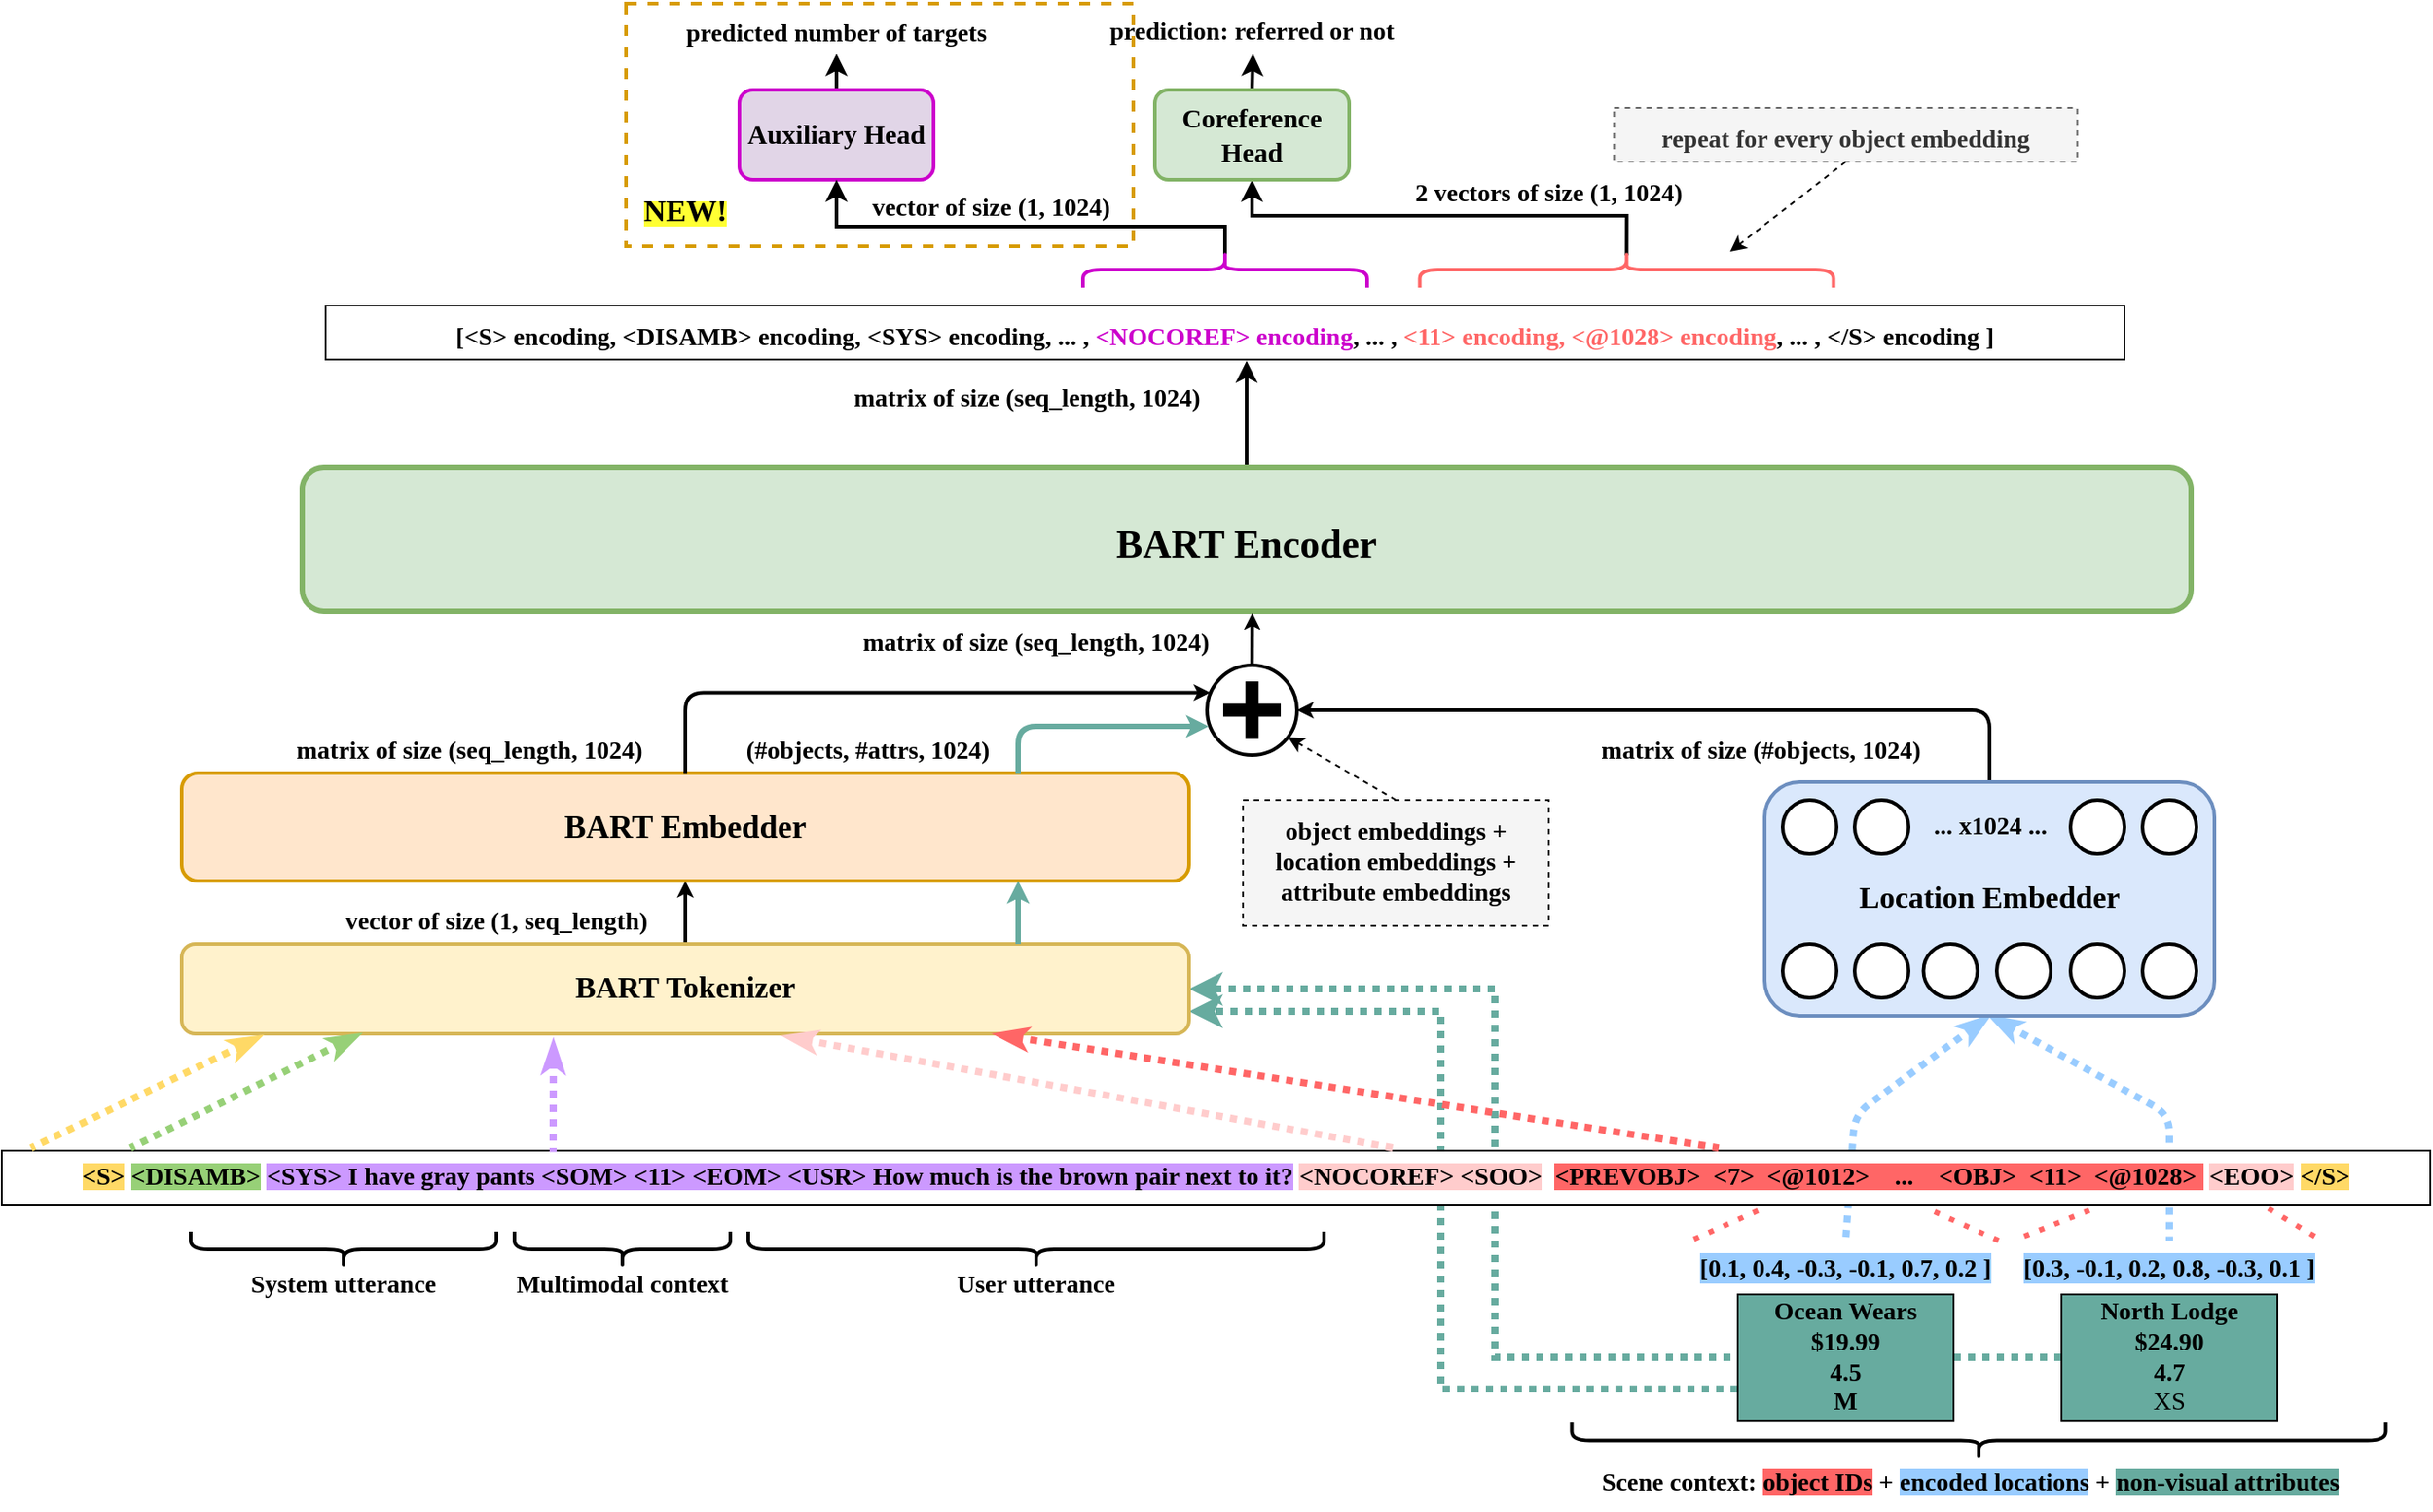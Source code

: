 <mxfile version="20.2.3" type="device"><diagram id="nJRgA7RGaKI04KDYHkOZ" name="Página-1"><mxGraphModel dx="3351" dy="1194" grid="0" gridSize="10" guides="1" tooltips="1" connect="1" arrows="1" fold="1" page="0" pageScale="1" pageWidth="827" pageHeight="1169" math="0" shadow="0"><root><mxCell id="0"/><mxCell id="1" parent="0"/><mxCell id="0Ga1hdGeqUUqykXmAiCa-56" value="" style="text;html=1;align=center;verticalAlign=middle;whiteSpace=wrap;rounded=0;shadow=0;labelBackgroundColor=none;fontFamily=Montserrat;fontSource=https%3A%2F%2Ffonts.googleapis.com%2Fcss%3Ffamily%3DMontserrat;fontSize=22;strokeColor=#d79b00;dashed=1;strokeWidth=2;fillColor=#FFFFFF;" vertex="1" parent="1"><mxGeometry x="-1283" y="-8" width="282" height="135" as="geometry"/></mxCell><mxCell id="CJHG4yioOYbtJioHeOjv-8" style="edgeStyle=orthogonalEdgeStyle;rounded=0;orthogonalLoop=1;jettySize=auto;html=1;exitX=0;exitY=0.5;exitDx=0;exitDy=0;entryX=1;entryY=0.5;entryDx=0;entryDy=0;dashed=1;dashPattern=1 1;fontFamily=Montserrat;fontSource=https%3A%2F%2Ffonts.googleapis.com%2Fcss%3Ffamily%3DMontserrat;fontSize=14;strokeColor=#67AB9F;strokeWidth=4;" parent="1" source="CJHG4yioOYbtJioHeOjv-4" target="u8ArKfXHlO8BDRcM86fr-21" edge="1"><mxGeometry relative="1" as="geometry"><Array as="points"><mxPoint x="-800" y="745"/><mxPoint x="-800" y="540"/></Array></mxGeometry></mxCell><mxCell id="CJHG4yioOYbtJioHeOjv-6" style="edgeStyle=orthogonalEdgeStyle;rounded=0;orthogonalLoop=1;jettySize=auto;html=1;exitX=0;exitY=0.75;exitDx=0;exitDy=0;entryX=1;entryY=0.75;entryDx=0;entryDy=0;fontFamily=Montserrat;fontSource=https%3A%2F%2Ffonts.googleapis.com%2Fcss%3Ffamily%3DMontserrat;fontSize=14;dashed=1;dashPattern=1 1;strokeWidth=4;strokeColor=#67AB9F;" parent="1" source="CJHG4yioOYbtJioHeOjv-3" target="u8ArKfXHlO8BDRcM86fr-21" edge="1"><mxGeometry relative="1" as="geometry"><Array as="points"><mxPoint x="-830" y="763"/><mxPoint x="-830" y="553"/></Array></mxGeometry></mxCell><mxCell id="u8ArKfXHlO8BDRcM86fr-39" value="" style="endArrow=none;dashed=1;html=1;dashPattern=1 1;fontFamily=Montserrat;fontSource=https%3A%2F%2Ffonts.googleapis.com%2Fcss%3Ffamily%3DMontserrat;fontSize=14;fontColor=#000000;strokeColor=#99CCFF;strokeWidth=4;entryX=0.5;entryY=0;entryDx=0;entryDy=0;exitX=0.5;exitY=1;exitDx=0;exitDy=0;rounded=1;startArrow=classicThin;startFill=1;" parent="1" source="u8ArKfXHlO8BDRcM86fr-24" target="u8ArKfXHlO8BDRcM86fr-3" edge="1"><mxGeometry width="50" height="50" relative="1" as="geometry"><mxPoint x="-505" y="585.0" as="sourcePoint"/><mxPoint x="-595" y="690" as="targetPoint"/><Array as="points"><mxPoint x="-425" y="610"/></Array></mxGeometry></mxCell><mxCell id="u8ArKfXHlO8BDRcM86fr-38" value="" style="endArrow=none;dashed=1;html=1;dashPattern=1 1;fontFamily=Montserrat;fontSource=https%3A%2F%2Ffonts.googleapis.com%2Fcss%3Ffamily%3DMontserrat;fontSize=14;fontColor=#000000;strokeColor=#99CCFF;strokeWidth=4;entryX=0.5;entryY=0;entryDx=0;entryDy=0;exitX=0.5;exitY=1;exitDx=0;exitDy=0;rounded=1;startArrow=classicThin;startFill=1;" parent="1" source="u8ArKfXHlO8BDRcM86fr-24" target="u8ArKfXHlO8BDRcM86fr-2" edge="1"><mxGeometry width="50" height="50" relative="1" as="geometry"><mxPoint x="-870" y="590" as="sourcePoint"/><mxPoint x="-820" y="540" as="targetPoint"/><Array as="points"><mxPoint x="-600" y="610"/></Array></mxGeometry></mxCell><mxCell id="u8ArKfXHlO8BDRcM86fr-8" value="" style="rounded=0;whiteSpace=wrap;html=1;labelBackgroundColor=#99CCFF;fontFamily=Montserrat;fontSource=https%3A%2F%2Ffonts.googleapis.com%2Fcss%3Ffamily%3DMontserrat;fontSize=14;" parent="1" vertex="1"><mxGeometry x="-1630" y="630" width="1350" height="30" as="geometry"/></mxCell><mxCell id="u8ArKfXHlO8BDRcM86fr-1" value="&lt;font style=&quot;font-size: 14px;&quot; data-font-src=&quot;https://fonts.googleapis.com/css?family=Montserrat&quot; face=&quot;Montserrat&quot;&gt;&lt;b&gt;&lt;span style=&quot;background-color: rgb(255, 217, 102);&quot;&gt;&amp;lt;S&amp;gt;&lt;/span&gt; &lt;span style=&quot;background-color: rgb(151, 208, 119);&quot;&gt;&amp;lt;DISAMB&amp;gt;&lt;/span&gt; &lt;span style=&quot;background-color: rgb(204, 153, 255);&quot;&gt;&amp;lt;SYS&amp;gt; I have gray pants &amp;lt;SOM&amp;gt; &amp;lt;11&amp;gt; &amp;lt;EOM&amp;gt; &amp;lt;USR&amp;gt; How much is the brown pair next to it?&lt;/span&gt; &lt;span style=&quot;background-color: rgb(255, 204, 204);&quot;&gt;&amp;lt;NOCOREF&amp;gt; &amp;lt;SOO&amp;gt;&lt;/span&gt;&amp;nbsp; &lt;span style=&quot;background-color: rgb(255, 102, 102);&quot;&gt;&amp;lt;PREVOBJ&amp;gt;&amp;nbsp; &amp;lt;7&amp;gt;&amp;nbsp;&amp;nbsp;&lt;/span&gt;&lt;span style=&quot;background-color: rgb(255, 102, 102);&quot;&gt;&amp;lt;@1012&amp;gt;&amp;nbsp; &amp;nbsp; ...&amp;nbsp; &amp;nbsp; &amp;lt;OBJ&amp;gt;&amp;nbsp; &amp;lt;11&amp;gt;&amp;nbsp;&amp;nbsp;&lt;/span&gt;&lt;span style=&quot;background-color: rgb(255, 102, 102);&quot;&gt;&amp;lt;@1028&amp;gt;&amp;nbsp;&lt;/span&gt; &lt;span style=&quot;background-color: rgb(255, 204, 204);&quot;&gt;&amp;lt;EOO&amp;gt;&lt;/span&gt; &lt;span style=&quot;background-color: rgb(255, 217, 102);&quot;&gt;&amp;lt;/S&amp;gt;&lt;/span&gt;&lt;/b&gt;&lt;/font&gt;" style="text;html=1;strokeColor=none;fillColor=none;align=center;verticalAlign=middle;whiteSpace=wrap;rounded=0;" parent="1" vertex="1"><mxGeometry x="-1630" y="630" width="1350" height="30" as="geometry"/></mxCell><mxCell id="u8ArKfXHlO8BDRcM86fr-2" value="&lt;font face=&quot;Montserrat&quot;&gt;&lt;b&gt;[0.1, 0.4, -0.3, -0.1, 0.7, 0.2 ]&lt;/b&gt;&lt;/font&gt;" style="text;html=1;strokeColor=none;fillColor=none;align=center;verticalAlign=middle;whiteSpace=wrap;rounded=0;labelBackgroundColor=#99CCFF;fontSize=14;" parent="1" vertex="1"><mxGeometry x="-700" y="680" width="190" height="30" as="geometry"/></mxCell><mxCell id="u8ArKfXHlO8BDRcM86fr-3" value="&lt;font face=&quot;Montserrat&quot;&gt;&lt;b&gt;[0.3, -0.1, 0.2, 0.8, -0.3, 0.1 ]&lt;/b&gt;&lt;/font&gt;" style="text;html=1;strokeColor=none;fillColor=none;align=center;verticalAlign=middle;whiteSpace=wrap;rounded=0;labelBackgroundColor=#99CCFF;fontSize=14;" parent="1" vertex="1"><mxGeometry x="-520" y="680" width="190" height="30" as="geometry"/></mxCell><mxCell id="u8ArKfXHlO8BDRcM86fr-4" value="" style="endArrow=none;dashed=1;html=1;dashPattern=1 2;strokeWidth=3;rounded=0;fontFamily=Montserrat;fontSource=https%3A%2F%2Ffonts.googleapis.com%2Fcss%3Ffamily%3DMontserrat;fontSize=14;entryX=0.726;entryY=1.056;entryDx=0;entryDy=0;entryPerimeter=0;exitX=0.056;exitY=-0.024;exitDx=0;exitDy=0;fillColor=#f8cecc;strokeColor=#FF6666;exitPerimeter=0;" parent="1" source="u8ArKfXHlO8BDRcM86fr-2" target="u8ArKfXHlO8BDRcM86fr-1" edge="1"><mxGeometry width="50" height="50" relative="1" as="geometry"><mxPoint x="-910" y="810" as="sourcePoint"/><mxPoint x="-860" y="760" as="targetPoint"/></mxGeometry></mxCell><mxCell id="u8ArKfXHlO8BDRcM86fr-5" value="" style="endArrow=none;dashed=1;html=1;dashPattern=1 2;strokeWidth=3;rounded=0;fontFamily=Montserrat;fontSource=https%3A%2F%2Ffonts.googleapis.com%2Fcss%3Ffamily%3DMontserrat;fontSize=14;entryX=0.792;entryY=1.056;entryDx=0;entryDy=0;entryPerimeter=0;exitX=0;exitY=0;exitDx=0;exitDy=0;fillColor=#f8cecc;strokeColor=#FF6666;" parent="1" source="u8ArKfXHlO8BDRcM86fr-3" target="u8ArKfXHlO8BDRcM86fr-1" edge="1"><mxGeometry width="50" height="50" relative="1" as="geometry"><mxPoint x="-910" y="810" as="sourcePoint"/><mxPoint x="-860" y="760" as="targetPoint"/></mxGeometry></mxCell><mxCell id="u8ArKfXHlO8BDRcM86fr-6" value="" style="endArrow=none;dashed=1;html=1;dashPattern=1 2;strokeWidth=3;rounded=0;fontFamily=Montserrat;fontSource=https%3A%2F%2Ffonts.googleapis.com%2Fcss%3Ffamily%3DMontserrat;fontSize=14;entryX=0.86;entryY=1.1;entryDx=0;entryDy=0;entryPerimeter=0;exitX=0.075;exitY=-0.078;exitDx=0;exitDy=0;fillColor=#f8cecc;strokeColor=#FF6666;exitPerimeter=0;" parent="1" source="u8ArKfXHlO8BDRcM86fr-3" target="u8ArKfXHlO8BDRcM86fr-1" edge="1"><mxGeometry width="50" height="50" relative="1" as="geometry"><mxPoint x="-510" y="690" as="sourcePoint"/><mxPoint x="-550.8" y="671.68" as="targetPoint"/></mxGeometry></mxCell><mxCell id="u8ArKfXHlO8BDRcM86fr-7" value="" style="endArrow=none;dashed=1;html=1;dashPattern=1 2;strokeWidth=3;rounded=0;fontFamily=Montserrat;fontSource=https%3A%2F%2Ffonts.googleapis.com%2Fcss%3Ffamily%3DMontserrat;fontSize=14;entryX=0.931;entryY=1.011;entryDx=0;entryDy=0;entryPerimeter=0;exitX=0.925;exitY=-0.078;exitDx=0;exitDy=0;fillColor=#f8cecc;strokeColor=#FF6666;exitPerimeter=0;" parent="1" source="u8ArKfXHlO8BDRcM86fr-3" target="u8ArKfXHlO8BDRcM86fr-1" edge="1"><mxGeometry width="50" height="50" relative="1" as="geometry"><mxPoint x="-500" y="700" as="sourcePoint"/><mxPoint x="-540.8" y="681.68" as="targetPoint"/></mxGeometry></mxCell><mxCell id="u8ArKfXHlO8BDRcM86fr-9" value="" style="shape=curlyBracket;whiteSpace=wrap;html=1;rounded=1;flipH=1;labelBackgroundColor=#99CCFF;fontFamily=Montserrat;fontSource=https%3A%2F%2Ffonts.googleapis.com%2Fcss%3Ffamily%3DMontserrat;fontSize=14;rotation=90;strokeWidth=2;" parent="1" vertex="1"><mxGeometry x="-1450" y="600" width="20" height="170" as="geometry"/></mxCell><mxCell id="u8ArKfXHlO8BDRcM86fr-10" value="" style="shape=curlyBracket;whiteSpace=wrap;html=1;rounded=1;flipH=1;labelBackgroundColor=#99CCFF;fontFamily=Montserrat;fontSource=https%3A%2F%2Ffonts.googleapis.com%2Fcss%3Ffamily%3DMontserrat;fontSize=14;rotation=90;strokeWidth=2;" parent="1" vertex="1"><mxGeometry x="-1295" y="625" width="20" height="120" as="geometry"/></mxCell><mxCell id="u8ArKfXHlO8BDRcM86fr-11" value="" style="shape=curlyBracket;whiteSpace=wrap;html=1;rounded=1;flipH=1;labelBackgroundColor=#99CCFF;fontFamily=Montserrat;fontSource=https%3A%2F%2Ffonts.googleapis.com%2Fcss%3Ffamily%3DMontserrat;fontSize=14;rotation=90;strokeWidth=2;" parent="1" vertex="1"><mxGeometry x="-1065" y="525" width="20" height="320" as="geometry"/></mxCell><mxCell id="u8ArKfXHlO8BDRcM86fr-12" value="" style="shape=curlyBracket;whiteSpace=wrap;html=1;rounded=1;flipH=1;labelBackgroundColor=#99CCFF;fontFamily=Montserrat;fontSource=https%3A%2F%2Ffonts.googleapis.com%2Fcss%3Ffamily%3DMontserrat;fontSize=14;rotation=90;strokeWidth=2;" parent="1" vertex="1"><mxGeometry x="-541" y="565" width="20" height="452.5" as="geometry"/></mxCell><mxCell id="u8ArKfXHlO8BDRcM86fr-14" value="&lt;b&gt;System utterance&lt;/b&gt;" style="text;html=1;strokeColor=none;fillColor=none;align=center;verticalAlign=middle;whiteSpace=wrap;rounded=0;labelBackgroundColor=none;fontFamily=Montserrat;fontSource=https%3A%2F%2Ffonts.googleapis.com%2Fcss%3Ffamily%3DMontserrat;fontSize=14;" parent="1" vertex="1"><mxGeometry x="-1515" y="690" width="150" height="30" as="geometry"/></mxCell><mxCell id="u8ArKfXHlO8BDRcM86fr-15" value="&lt;b&gt;Multimodal context&lt;/b&gt;" style="text;html=1;strokeColor=none;fillColor=none;align=center;verticalAlign=middle;whiteSpace=wrap;rounded=0;labelBackgroundColor=none;fontFamily=Montserrat;fontSource=https%3A%2F%2Ffonts.googleapis.com%2Fcss%3Ffamily%3DMontserrat;fontSize=14;" parent="1" vertex="1"><mxGeometry x="-1360" y="690" width="150" height="30" as="geometry"/></mxCell><mxCell id="u8ArKfXHlO8BDRcM86fr-16" value="&lt;b&gt;User utterance&lt;/b&gt;" style="text;html=1;strokeColor=none;fillColor=none;align=center;verticalAlign=middle;whiteSpace=wrap;rounded=0;labelBackgroundColor=none;fontFamily=Montserrat;fontSource=https%3A%2F%2Ffonts.googleapis.com%2Fcss%3Ffamily%3DMontserrat;fontSize=14;" parent="1" vertex="1"><mxGeometry x="-1130" y="690" width="150" height="30" as="geometry"/></mxCell><mxCell id="u8ArKfXHlO8BDRcM86fr-17" value="&lt;b&gt;Scene context: &lt;span style=&quot;background-color: rgb(255, 102, 102);&quot;&gt;object IDs&lt;/span&gt;&amp;nbsp;+ &lt;span style=&quot;background-color: rgb(153, 204, 255);&quot;&gt;encoded locations&lt;/span&gt;&lt;/b&gt;&lt;b&gt;&amp;nbsp;+ &lt;span style=&quot;background-color: rgb(103, 171, 159);&quot;&gt;non-visual attributes&lt;/span&gt;&lt;/b&gt;" style="text;html=1;strokeColor=none;fillColor=none;align=center;verticalAlign=middle;whiteSpace=wrap;rounded=0;labelBackgroundColor=none;fontFamily=Montserrat;fontSource=https%3A%2F%2Ffonts.googleapis.com%2Fcss%3Ffamily%3DMontserrat;fontSize=14;" parent="1" vertex="1"><mxGeometry x="-780" y="800" width="489" height="30" as="geometry"/></mxCell><mxCell id="u8ArKfXHlO8BDRcM86fr-47" style="edgeStyle=orthogonalEdgeStyle;rounded=1;orthogonalLoop=1;jettySize=auto;html=1;exitX=0.5;exitY=0;exitDx=0;exitDy=0;entryX=0.5;entryY=1;entryDx=0;entryDy=0;fontFamily=Montserrat;fontSource=https%3A%2F%2Ffonts.googleapis.com%2Fcss%3Ffamily%3DMontserrat;fontSize=16;fontColor=#000000;startArrow=none;startFill=0;strokeColor=#000000;strokeWidth=2;endArrow=classic;endFill=1;endSize=3;startSize=5;" parent="1" source="u8ArKfXHlO8BDRcM86fr-21" target="u8ArKfXHlO8BDRcM86fr-22" edge="1"><mxGeometry relative="1" as="geometry"/></mxCell><mxCell id="u8ArKfXHlO8BDRcM86fr-21" value="&lt;b&gt;&lt;font style=&quot;font-size: 17px;&quot;&gt;BART Tokenizer&lt;/font&gt;&lt;/b&gt;" style="rounded=1;whiteSpace=wrap;html=1;labelBackgroundColor=none;fontFamily=Montserrat;fontSource=https%3A%2F%2Ffonts.googleapis.com%2Fcss%3Ffamily%3DMontserrat;fontSize=14;strokeWidth=2;fillColor=#fff2cc;strokeColor=#d6b656;" parent="1" vertex="1"><mxGeometry x="-1530" y="515" width="560" height="50" as="geometry"/></mxCell><mxCell id="u8ArKfXHlO8BDRcM86fr-22" value="&lt;h5&gt;&lt;b&gt;&lt;font style=&quot;font-size: 18px;&quot;&gt;BART Embedder&lt;/font&gt;&lt;/b&gt;&lt;/h5&gt;" style="rounded=1;whiteSpace=wrap;html=1;labelBackgroundColor=none;fontFamily=Montserrat;fontSource=https%3A%2F%2Ffonts.googleapis.com%2Fcss%3Ffamily%3DMontserrat;fontSize=14;strokeWidth=2;fillColor=#ffe6cc;strokeColor=#d79b00;" parent="1" vertex="1"><mxGeometry x="-1530" y="420" width="560" height="60" as="geometry"/></mxCell><mxCell id="u8ArKfXHlO8BDRcM86fr-90" style="edgeStyle=orthogonalEdgeStyle;rounded=0;orthogonalLoop=1;jettySize=auto;html=1;exitX=0.5;exitY=0;exitDx=0;exitDy=0;entryX=0.512;entryY=1.022;entryDx=0;entryDy=0;entryPerimeter=0;fontFamily=Montserrat;fontSource=https%3A%2F%2Ffonts.googleapis.com%2Fcss%3Ffamily%3DMontserrat;fontSize=14;fontColor=#000000;startArrow=none;startFill=0;endArrow=classic;endFill=1;strokeColor=#000000;strokeWidth=2;" parent="1" source="u8ArKfXHlO8BDRcM86fr-23" target="u8ArKfXHlO8BDRcM86fr-88" edge="1"><mxGeometry relative="1" as="geometry"/></mxCell><mxCell id="u8ArKfXHlO8BDRcM86fr-23" value="&lt;h1&gt;&lt;b&gt;&lt;font style=&quot;font-size: 22px;&quot;&gt;BART Encoder&lt;/font&gt;&lt;/b&gt;&lt;/h1&gt;" style="rounded=1;whiteSpace=wrap;html=1;labelBackgroundColor=none;fontFamily=Montserrat;fontSource=https%3A%2F%2Ffonts.googleapis.com%2Fcss%3Ffamily%3DMontserrat;fontSize=14;strokeWidth=3;fillColor=#d5e8d4;strokeColor=#82b366;" parent="1" vertex="1"><mxGeometry x="-1463" y="250" width="1050" height="80" as="geometry"/></mxCell><mxCell id="u8ArKfXHlO8BDRcM86fr-59" style="edgeStyle=orthogonalEdgeStyle;rounded=1;orthogonalLoop=1;jettySize=auto;html=1;exitX=0.5;exitY=0;exitDx=0;exitDy=0;entryX=1;entryY=0.5;entryDx=0;entryDy=0;fontFamily=Montserrat;fontSource=https%3A%2F%2Ffonts.googleapis.com%2Fcss%3Ffamily%3DMontserrat;fontSize=20;fontColor=#000000;startArrow=none;startFill=0;endArrow=classic;endFill=1;startSize=5;endSize=3;strokeColor=#000000;strokeWidth=2;" parent="1" source="u8ArKfXHlO8BDRcM86fr-24" target="u8ArKfXHlO8BDRcM86fr-48" edge="1"><mxGeometry relative="1" as="geometry"/></mxCell><mxCell id="u8ArKfXHlO8BDRcM86fr-24" value="&lt;font size=&quot;1&quot; style=&quot;&quot;&gt;&lt;b style=&quot;font-size: 17px;&quot;&gt;Location Embedder&lt;/b&gt;&lt;/font&gt;" style="rounded=1;whiteSpace=wrap;html=1;labelBackgroundColor=none;fontFamily=Montserrat;fontSource=https%3A%2F%2Ffonts.googleapis.com%2Fcss%3Ffamily%3DMontserrat;fontSize=14;strokeWidth=2;fillColor=#dae8fc;strokeColor=#6c8ebf;" parent="1" vertex="1"><mxGeometry x="-650" y="425" width="250" height="130" as="geometry"/></mxCell><mxCell id="u8ArKfXHlO8BDRcM86fr-25" value="" style="ellipse;whiteSpace=wrap;html=1;aspect=fixed;labelBackgroundColor=none;fontFamily=Montserrat;fontSource=https%3A%2F%2Ffonts.googleapis.com%2Fcss%3Ffamily%3DMontserrat;fontSize=14;fontColor=#000000;strokeWidth=2;" parent="1" vertex="1"><mxGeometry x="-640" y="515" width="30" height="30" as="geometry"/></mxCell><mxCell id="u8ArKfXHlO8BDRcM86fr-26" value="" style="ellipse;whiteSpace=wrap;html=1;aspect=fixed;labelBackgroundColor=none;fontFamily=Montserrat;fontSource=https%3A%2F%2Ffonts.googleapis.com%2Fcss%3Ffamily%3DMontserrat;fontSize=14;fontColor=#000000;strokeWidth=2;" parent="1" vertex="1"><mxGeometry x="-600" y="515" width="30" height="30" as="geometry"/></mxCell><mxCell id="u8ArKfXHlO8BDRcM86fr-27" value="" style="ellipse;whiteSpace=wrap;html=1;aspect=fixed;labelBackgroundColor=none;fontFamily=Montserrat;fontSource=https%3A%2F%2Ffonts.googleapis.com%2Fcss%3Ffamily%3DMontserrat;fontSize=14;fontColor=#000000;strokeWidth=2;" parent="1" vertex="1"><mxGeometry x="-561.75" y="515" width="30" height="30" as="geometry"/></mxCell><mxCell id="u8ArKfXHlO8BDRcM86fr-28" value="" style="ellipse;whiteSpace=wrap;html=1;aspect=fixed;labelBackgroundColor=none;fontFamily=Montserrat;fontSource=https%3A%2F%2Ffonts.googleapis.com%2Fcss%3Ffamily%3DMontserrat;fontSize=14;fontColor=#000000;strokeWidth=2;" parent="1" vertex="1"><mxGeometry x="-521" y="515" width="30" height="30" as="geometry"/></mxCell><mxCell id="u8ArKfXHlO8BDRcM86fr-29" value="" style="ellipse;whiteSpace=wrap;html=1;aspect=fixed;labelBackgroundColor=none;fontFamily=Montserrat;fontSource=https%3A%2F%2Ffonts.googleapis.com%2Fcss%3Ffamily%3DMontserrat;fontSize=14;fontColor=#000000;strokeWidth=2;" parent="1" vertex="1"><mxGeometry x="-480" y="515" width="30" height="30" as="geometry"/></mxCell><mxCell id="u8ArKfXHlO8BDRcM86fr-30" value="" style="ellipse;whiteSpace=wrap;html=1;aspect=fixed;labelBackgroundColor=none;fontFamily=Montserrat;fontSource=https%3A%2F%2Ffonts.googleapis.com%2Fcss%3Ffamily%3DMontserrat;fontSize=14;fontColor=#000000;strokeWidth=2;" parent="1" vertex="1"><mxGeometry x="-440" y="515" width="30" height="30" as="geometry"/></mxCell><mxCell id="u8ArKfXHlO8BDRcM86fr-31" value="" style="ellipse;whiteSpace=wrap;html=1;aspect=fixed;labelBackgroundColor=none;fontFamily=Montserrat;fontSource=https%3A%2F%2Ffonts.googleapis.com%2Fcss%3Ffamily%3DMontserrat;fontSize=14;fontColor=#000000;strokeWidth=2;" parent="1" vertex="1"><mxGeometry x="-640" y="435" width="30" height="30" as="geometry"/></mxCell><mxCell id="u8ArKfXHlO8BDRcM86fr-32" value="" style="ellipse;whiteSpace=wrap;html=1;aspect=fixed;labelBackgroundColor=none;fontFamily=Montserrat;fontSource=https%3A%2F%2Ffonts.googleapis.com%2Fcss%3Ffamily%3DMontserrat;fontSize=14;fontColor=#000000;strokeWidth=2;" parent="1" vertex="1"><mxGeometry x="-600" y="435" width="30" height="30" as="geometry"/></mxCell><mxCell id="u8ArKfXHlO8BDRcM86fr-35" value="" style="ellipse;whiteSpace=wrap;html=1;aspect=fixed;labelBackgroundColor=none;fontFamily=Montserrat;fontSource=https%3A%2F%2Ffonts.googleapis.com%2Fcss%3Ffamily%3DMontserrat;fontSize=14;fontColor=#000000;strokeWidth=2;" parent="1" vertex="1"><mxGeometry x="-480" y="435" width="30" height="30" as="geometry"/></mxCell><mxCell id="u8ArKfXHlO8BDRcM86fr-36" value="" style="ellipse;whiteSpace=wrap;html=1;aspect=fixed;labelBackgroundColor=none;fontFamily=Montserrat;fontSource=https%3A%2F%2Ffonts.googleapis.com%2Fcss%3Ffamily%3DMontserrat;fontSize=14;fontColor=#000000;strokeWidth=2;" parent="1" vertex="1"><mxGeometry x="-440" y="435" width="30" height="30" as="geometry"/></mxCell><mxCell id="u8ArKfXHlO8BDRcM86fr-37" value="&lt;b&gt;... x1024 ...&lt;/b&gt;" style="text;html=1;strokeColor=none;fillColor=none;align=center;verticalAlign=middle;whiteSpace=wrap;rounded=0;labelBackgroundColor=none;fontFamily=Montserrat;fontSource=https%3A%2F%2Ffonts.googleapis.com%2Fcss%3Ffamily%3DMontserrat;fontSize=14;fontColor=#000000;" parent="1" vertex="1"><mxGeometry x="-562.5" y="435" width="75" height="30" as="geometry"/></mxCell><mxCell id="u8ArKfXHlO8BDRcM86fr-40" value="" style="endArrow=none;dashed=1;html=1;dashPattern=1 1;fontFamily=Montserrat;fontSource=https%3A%2F%2Ffonts.googleapis.com%2Fcss%3Ffamily%3DMontserrat;fontSize=14;fontColor=#000000;strokeColor=#FFD966;strokeWidth=4;entryX=0.012;entryY=-0.048;entryDx=0;entryDy=0;exitX=0.079;exitY=1.027;exitDx=0;exitDy=0;rounded=1;startArrow=classicThin;startFill=1;entryPerimeter=0;exitPerimeter=0;" parent="1" source="u8ArKfXHlO8BDRcM86fr-21" target="u8ArKfXHlO8BDRcM86fr-1" edge="1"><mxGeometry width="50" height="50" relative="1" as="geometry"><mxPoint x="-1530" y="510.0" as="sourcePoint"/><mxPoint x="-1620" y="615" as="targetPoint"/><Array as="points"/></mxGeometry></mxCell><mxCell id="u8ArKfXHlO8BDRcM86fr-43" value="" style="endArrow=none;dashed=1;html=1;dashPattern=1 1;fontFamily=Montserrat;fontSource=https%3A%2F%2Ffonts.googleapis.com%2Fcss%3Ffamily%3DMontserrat;fontSize=14;fontColor=#000000;strokeColor=#97D077;strokeWidth=4;entryX=0.053;entryY=-0.048;entryDx=0;entryDy=0;exitX=0.177;exitY=1.004;exitDx=0;exitDy=0;rounded=1;startArrow=classicThin;startFill=1;entryPerimeter=0;exitPerimeter=0;" parent="1" source="u8ArKfXHlO8BDRcM86fr-21" target="u8ArKfXHlO8BDRcM86fr-1" edge="1"><mxGeometry width="50" height="50" relative="1" as="geometry"><mxPoint x="-1475.76" y="576.35" as="sourcePoint"/><mxPoint x="-1603.8" y="638.56" as="targetPoint"/><Array as="points"/></mxGeometry></mxCell><mxCell id="u8ArKfXHlO8BDRcM86fr-44" value="" style="endArrow=none;dashed=1;html=1;dashPattern=1 1;fontFamily=Montserrat;fontSource=https%3A%2F%2Ffonts.googleapis.com%2Fcss%3Ffamily%3DMontserrat;fontSize=14;fontColor=#000000;strokeColor=#CC99FF;strokeWidth=4;entryX=0.227;entryY=0.026;entryDx=0;entryDy=0;exitX=0.369;exitY=1.071;exitDx=0;exitDy=0;rounded=1;startArrow=classicThin;startFill=1;entryPerimeter=0;exitPerimeter=0;" parent="1" source="u8ArKfXHlO8BDRcM86fr-21" target="u8ArKfXHlO8BDRcM86fr-1" edge="1"><mxGeometry width="50" height="50" relative="1" as="geometry"><mxPoint x="-1465.76" y="586.35" as="sourcePoint"/><mxPoint x="-1593.8" y="648.56" as="targetPoint"/><Array as="points"/></mxGeometry></mxCell><mxCell id="u8ArKfXHlO8BDRcM86fr-45" value="" style="endArrow=none;dashed=1;html=1;dashPattern=1 1;fontFamily=Montserrat;fontSource=https%3A%2F%2Ffonts.googleapis.com%2Fcss%3Ffamily%3DMontserrat;fontSize=14;fontColor=#000000;strokeColor=#FFCCCC;strokeWidth=4;entryX=0.573;entryY=-0.048;entryDx=0;entryDy=0;exitX=0.598;exitY=1.027;exitDx=0;exitDy=0;rounded=1;startArrow=classicThin;startFill=1;entryPerimeter=0;exitPerimeter=0;" parent="1" source="u8ArKfXHlO8BDRcM86fr-21" target="u8ArKfXHlO8BDRcM86fr-1" edge="1"><mxGeometry width="50" height="50" relative="1" as="geometry"><mxPoint x="-1455.76" y="596.35" as="sourcePoint"/><mxPoint x="-1583.8" y="658.56" as="targetPoint"/><Array as="points"/></mxGeometry></mxCell><mxCell id="u8ArKfXHlO8BDRcM86fr-46" value="" style="endArrow=none;dashed=1;html=1;dashPattern=1 1;fontFamily=Montserrat;fontSource=https%3A%2F%2Ffonts.googleapis.com%2Fcss%3Ffamily%3DMontserrat;fontSize=14;fontColor=#000000;strokeColor=#FF6666;strokeWidth=4;entryX=0.707;entryY=-0.048;entryDx=0;entryDy=0;exitX=0.807;exitY=1.004;exitDx=0;exitDy=0;rounded=1;startArrow=classicThin;startFill=1;entryPerimeter=0;exitPerimeter=0;" parent="1" source="u8ArKfXHlO8BDRcM86fr-21" target="u8ArKfXHlO8BDRcM86fr-1" edge="1"><mxGeometry width="50" height="50" relative="1" as="geometry"><mxPoint x="-1185.12" y="576.35" as="sourcePoint"/><mxPoint x="-846.45" y="638.56" as="targetPoint"/><Array as="points"/></mxGeometry></mxCell><mxCell id="u8ArKfXHlO8BDRcM86fr-64" style="edgeStyle=orthogonalEdgeStyle;rounded=1;orthogonalLoop=1;jettySize=auto;html=1;exitX=0.5;exitY=0;exitDx=0;exitDy=0;entryX=0.503;entryY=1.011;entryDx=0;entryDy=0;entryPerimeter=0;fontFamily=Montserrat;fontSource=https%3A%2F%2Ffonts.googleapis.com%2Fcss%3Ffamily%3DMontserrat;fontSize=15;fontColor=#000000;startArrow=none;startFill=0;endArrow=classic;endFill=1;startSize=5;endSize=3;strokeColor=#000000;strokeWidth=2;" parent="1" source="u8ArKfXHlO8BDRcM86fr-48" target="u8ArKfXHlO8BDRcM86fr-23" edge="1"><mxGeometry relative="1" as="geometry"/></mxCell><mxCell id="u8ArKfXHlO8BDRcM86fr-48" value="" style="ellipse;whiteSpace=wrap;html=1;aspect=fixed;labelBackgroundColor=none;fontFamily=Montserrat;fontSource=https%3A%2F%2Ffonts.googleapis.com%2Fcss%3Ffamily%3DMontserrat;fontSize=16;fontColor=#000000;strokeWidth=2;" parent="1" vertex="1"><mxGeometry x="-960" y="360" width="50" height="50" as="geometry"/></mxCell><mxCell id="u8ArKfXHlO8BDRcM86fr-49" value="" style="shape=cross;whiteSpace=wrap;html=1;labelBackgroundColor=none;fontFamily=Montserrat;fontSource=https%3A%2F%2Ffonts.googleapis.com%2Fcss%3Ffamily%3DMontserrat;fontSize=16;fontColor=#000000;strokeWidth=2;size=0.178;gradientColor=none;fillColor=#000000;" parent="1" vertex="1"><mxGeometry x="-950" y="370" width="30" height="30" as="geometry"/></mxCell><mxCell id="u8ArKfXHlO8BDRcM86fr-79" value="&lt;font style=&quot;font-size: 14px;&quot;&gt;&lt;b&gt;vector of size (1, seq_length)&lt;/b&gt;&lt;/font&gt;" style="text;html=1;strokeColor=none;fillColor=none;align=center;verticalAlign=middle;whiteSpace=wrap;rounded=0;shadow=0;labelBackgroundColor=none;fontFamily=Montserrat;fontSource=https%3A%2F%2Ffonts.googleapis.com%2Fcss%3Ffamily%3DMontserrat;fontSize=22;fontColor=#000000;" parent="1" vertex="1"><mxGeometry x="-1455" y="485" width="200" height="30" as="geometry"/></mxCell><mxCell id="u8ArKfXHlO8BDRcM86fr-80" value="&lt;font style=&quot;font-size: 14px;&quot;&gt;&lt;b&gt;matrix of size (seq_length, 1024)&lt;/b&gt;&lt;/font&gt;" style="text;html=1;strokeColor=none;fillColor=none;align=center;verticalAlign=middle;whiteSpace=wrap;rounded=0;shadow=0;labelBackgroundColor=none;fontFamily=Montserrat;fontSource=https%3A%2F%2Ffonts.googleapis.com%2Fcss%3Ffamily%3DMontserrat;fontSize=22;fontColor=#000000;" parent="1" vertex="1"><mxGeometry x="-1490" y="390" width="240" height="30" as="geometry"/></mxCell><mxCell id="u8ArKfXHlO8BDRcM86fr-81" value="&lt;font style=&quot;font-size: 14px;&quot;&gt;&lt;b&gt;matrix of size (#objects, 1024)&lt;/b&gt;&lt;/font&gt;" style="text;html=1;strokeColor=none;fillColor=none;align=center;verticalAlign=middle;whiteSpace=wrap;rounded=0;shadow=0;labelBackgroundColor=none;fontFamily=Montserrat;fontSource=https%3A%2F%2Ffonts.googleapis.com%2Fcss%3Ffamily%3DMontserrat;fontSize=22;fontColor=#000000;" parent="1" vertex="1"><mxGeometry x="-771.75" y="390" width="240" height="30" as="geometry"/></mxCell><mxCell id="u8ArKfXHlO8BDRcM86fr-82" value="&lt;font style=&quot;font-size: 14px;&quot;&gt;&lt;b&gt;matrix of size (seq_length, 1024)&lt;/b&gt;&lt;/font&gt;" style="text;html=1;strokeColor=none;fillColor=none;align=center;verticalAlign=middle;whiteSpace=wrap;rounded=0;shadow=0;labelBackgroundColor=none;fontFamily=Montserrat;fontSource=https%3A%2F%2Ffonts.googleapis.com%2Fcss%3Ffamily%3DMontserrat;fontSize=22;fontColor=#000000;" parent="1" vertex="1"><mxGeometry x="-1175" y="330" width="240" height="30" as="geometry"/></mxCell><mxCell id="u8ArKfXHlO8BDRcM86fr-86" value="" style="endArrow=classic;html=1;rounded=0;fontFamily=Montserrat;fontSource=https%3A%2F%2Ffonts.googleapis.com%2Fcss%3Ffamily%3DMontserrat;fontSize=14;fontColor=#000000;strokeColor=#000000;strokeWidth=1;exitX=0.5;exitY=0;exitDx=0;exitDy=0;dashed=1;" parent="1" source="CJHG4yioOYbtJioHeOjv-15" edge="1"><mxGeometry width="50" height="50" relative="1" as="geometry"><mxPoint x="-835" y="430" as="sourcePoint"/><mxPoint x="-915" y="400" as="targetPoint"/></mxGeometry></mxCell><mxCell id="u8ArKfXHlO8BDRcM86fr-87" value="&lt;font style=&quot;font-size: 14px;&quot;&gt;&lt;b&gt;matrix of size (seq_length, 1024)&lt;/b&gt;&lt;/font&gt;" style="text;html=1;strokeColor=none;fillColor=none;align=center;verticalAlign=middle;whiteSpace=wrap;rounded=0;shadow=0;labelBackgroundColor=none;fontFamily=Montserrat;fontSource=https%3A%2F%2Ffonts.googleapis.com%2Fcss%3Ffamily%3DMontserrat;fontSize=22;fontColor=#000000;" parent="1" vertex="1"><mxGeometry x="-1180" y="194" width="240" height="30" as="geometry"/></mxCell><mxCell id="u8ArKfXHlO8BDRcM86fr-88" value="&lt;font style=&quot;font-size: 14px;&quot;&gt;&lt;b&gt;[&amp;lt;S&amp;gt; encoding, &amp;lt;DISAMB&amp;gt; encoding, &amp;lt;SYS&amp;gt; encoding, ... , &lt;font color=&quot;#cc00cc&quot;&gt;&amp;lt;NOCOREF&amp;gt; encoding&lt;/font&gt;, ... , &lt;font color=&quot;#ff6666&quot;&gt;&amp;lt;11&amp;gt; encoding, &amp;lt;@1028&amp;gt; encoding&lt;/font&gt;, ... , &amp;lt;/S&amp;gt; encoding ]&lt;/b&gt;&lt;/font&gt;" style="text;html=1;align=center;verticalAlign=middle;whiteSpace=wrap;rounded=0;shadow=0;labelBackgroundColor=none;fontFamily=Montserrat;fontSource=https%3A%2F%2Ffonts.googleapis.com%2Fcss%3Ffamily%3DMontserrat;fontSize=22;strokeColor=default;" parent="1" vertex="1"><mxGeometry x="-1450" y="160" width="1000" height="30" as="geometry"/></mxCell><mxCell id="u8ArKfXHlO8BDRcM86fr-93" style="edgeStyle=orthogonalEdgeStyle;rounded=0;orthogonalLoop=1;jettySize=auto;html=1;entryX=0.5;entryY=1;entryDx=0;entryDy=0;fontFamily=Montserrat;fontSource=https%3A%2F%2Ffonts.googleapis.com%2Fcss%3Ffamily%3DMontserrat;fontSize=15;fontColor=#000000;startArrow=none;startFill=0;endArrow=classic;endFill=1;strokeColor=#000000;strokeWidth=2;exitX=0.1;exitY=0.5;exitDx=0;exitDy=0;exitPerimeter=0;" parent="1" source="u8ArKfXHlO8BDRcM86fr-91" target="u8ArKfXHlO8BDRcM86fr-92" edge="1"><mxGeometry relative="1" as="geometry"><Array as="points"><mxPoint x="-727" y="110"/><mxPoint x="-935" y="110"/></Array></mxGeometry></mxCell><mxCell id="u8ArKfXHlO8BDRcM86fr-91" value="" style="shape=curlyBracket;whiteSpace=wrap;html=1;rounded=1;flipH=1;shadow=0;labelBackgroundColor=none;fontFamily=Montserrat;fontSource=https%3A%2F%2Ffonts.googleapis.com%2Fcss%3Ffamily%3DMontserrat;fontSize=14;strokeColor=#FF6666;strokeWidth=2;fillColor=#f8cecc;rotation=-90;" parent="1" vertex="1"><mxGeometry x="-736.75" y="25" width="20" height="230" as="geometry"/></mxCell><mxCell id="u8ArKfXHlO8BDRcM86fr-97" style="edgeStyle=orthogonalEdgeStyle;rounded=0;orthogonalLoop=1;jettySize=auto;html=1;exitX=0.5;exitY=0;exitDx=0;exitDy=0;fontFamily=Montserrat;fontSource=https%3A%2F%2Ffonts.googleapis.com%2Fcss%3Ffamily%3DMontserrat;fontSize=15;fontColor=#000000;startArrow=none;startFill=0;endArrow=classic;endFill=1;strokeColor=#000000;strokeWidth=2;" parent="1" source="u8ArKfXHlO8BDRcM86fr-92" edge="1"><mxGeometry relative="1" as="geometry"><mxPoint x="-934.5" y="20" as="targetPoint"/></mxGeometry></mxCell><mxCell id="u8ArKfXHlO8BDRcM86fr-92" value="&lt;b&gt;&lt;font style=&quot;font-size: 15px;&quot; color=&quot;#000000&quot;&gt;Coreference Head&lt;/font&gt;&lt;/b&gt;" style="rounded=1;whiteSpace=wrap;html=1;shadow=0;labelBackgroundColor=none;fontFamily=Montserrat;fontSource=https%3A%2F%2Ffonts.googleapis.com%2Fcss%3Ffamily%3DMontserrat;fontSize=14;strokeColor=#82b366;strokeWidth=2;fillColor=#d5e8d4;" parent="1" vertex="1"><mxGeometry x="-989" y="40" width="108" height="50" as="geometry"/></mxCell><mxCell id="u8ArKfXHlO8BDRcM86fr-94" value="&lt;font style=&quot;font-size: 14px;&quot;&gt;&lt;b&gt;2 vectors of size (1, 1024)&lt;/b&gt;&lt;/font&gt;" style="text;html=1;strokeColor=none;fillColor=none;align=center;verticalAlign=middle;whiteSpace=wrap;rounded=0;shadow=0;labelBackgroundColor=none;fontFamily=Montserrat;fontSource=https%3A%2F%2Ffonts.googleapis.com%2Fcss%3Ffamily%3DMontserrat;fontSize=22;fontColor=#000000;" parent="1" vertex="1"><mxGeometry x="-870" y="80" width="200" height="30" as="geometry"/></mxCell><mxCell id="u8ArKfXHlO8BDRcM86fr-95" value="&lt;div style=&quot;&quot;&gt;&lt;b style=&quot;font-size: 14px; background-color: initial;&quot;&gt;repeat for every object embedding&lt;/b&gt;&lt;/div&gt;" style="text;html=1;strokeColor=#666666;fillColor=#f5f5f5;align=center;verticalAlign=middle;whiteSpace=wrap;rounded=0;shadow=0;labelBackgroundColor=none;fontFamily=Montserrat;fontSource=https%3A%2F%2Ffonts.googleapis.com%2Fcss%3Ffamily%3DMontserrat;fontSize=22;fontColor=#333333;dashed=1;" parent="1" vertex="1"><mxGeometry x="-733.75" y="50" width="257.5" height="30" as="geometry"/></mxCell><mxCell id="u8ArKfXHlO8BDRcM86fr-96" value="" style="endArrow=classic;html=1;rounded=0;fontFamily=Montserrat;fontSource=https%3A%2F%2Ffonts.googleapis.com%2Fcss%3Ffamily%3DMontserrat;fontSize=14;fontColor=#000000;strokeColor=#000000;strokeWidth=1;exitX=0.5;exitY=1;exitDx=0;exitDy=0;dashed=1;entryX=1;entryY=0.75;entryDx=0;entryDy=0;" parent="1" source="u8ArKfXHlO8BDRcM86fr-95" target="u8ArKfXHlO8BDRcM86fr-91" edge="1"><mxGeometry width="50" height="50" relative="1" as="geometry"><mxPoint x="-850" y="460" as="sourcePoint"/><mxPoint x="-850" y="140" as="targetPoint"/></mxGeometry></mxCell><mxCell id="u8ArKfXHlO8BDRcM86fr-98" value="&lt;font style=&quot;font-size: 14px;&quot;&gt;&lt;b&gt;prediction: referred or not&lt;/b&gt;&lt;/font&gt;" style="text;html=1;strokeColor=none;fillColor=none;align=center;verticalAlign=middle;whiteSpace=wrap;rounded=0;shadow=0;labelBackgroundColor=none;fontFamily=Montserrat;fontSource=https%3A%2F%2Ffonts.googleapis.com%2Fcss%3Ffamily%3DMontserrat;fontSize=22;fontColor=#000000;" parent="1" vertex="1"><mxGeometry x="-1035" y="-10" width="200" height="30" as="geometry"/></mxCell><mxCell id="CJHG4yioOYbtJioHeOjv-3" value="&lt;font style=&quot;font-size: 14px;&quot; data-font-src=&quot;https://fonts.googleapis.com/css?family=Montserrat&quot; face=&quot;Montserrat&quot;&gt;&lt;b&gt;Ocean Wears&lt;br&gt;$19.99&lt;br&gt;4.5&lt;br&gt;M&lt;/b&gt;&lt;br&gt;&lt;/font&gt;" style="text;html=1;strokeColor=default;fillColor=#67AB9F;align=center;verticalAlign=middle;whiteSpace=wrap;rounded=0;labelBackgroundColor=none;" parent="1" vertex="1"><mxGeometry x="-665" y="710" width="120" height="70" as="geometry"/></mxCell><mxCell id="CJHG4yioOYbtJioHeOjv-4" value="&lt;font style=&quot;font-size: 14px;&quot; data-font-src=&quot;https://fonts.googleapis.com/css?family=Montserrat&quot; face=&quot;Montserrat&quot;&gt;&lt;b&gt;North Lodge&lt;br&gt;$24.90&lt;br&gt;4.7&lt;br&gt;&lt;/b&gt;XS&lt;br&gt;&lt;/font&gt;" style="text;html=1;strokeColor=default;fillColor=#67AB9F;align=center;verticalAlign=middle;whiteSpace=wrap;rounded=0;labelBackgroundColor=none;" parent="1" vertex="1"><mxGeometry x="-485" y="710" width="120" height="70" as="geometry"/></mxCell><mxCell id="CJHG4yioOYbtJioHeOjv-11" style="edgeStyle=orthogonalEdgeStyle;rounded=1;orthogonalLoop=1;jettySize=auto;html=1;exitX=0.5;exitY=0;exitDx=0;exitDy=0;entryX=0.5;entryY=1;entryDx=0;entryDy=0;fontFamily=Montserrat;fontSource=https%3A%2F%2Ffonts.googleapis.com%2Fcss%3Ffamily%3DMontserrat;fontSize=16;fontColor=#000000;startArrow=none;startFill=0;strokeColor=#67AB9F;strokeWidth=3;endArrow=classic;endFill=1;endSize=3;startSize=5;" parent="1" edge="1"><mxGeometry relative="1" as="geometry"><mxPoint x="-1065" y="515" as="sourcePoint"/><mxPoint x="-1065" y="480" as="targetPoint"/></mxGeometry></mxCell><mxCell id="CJHG4yioOYbtJioHeOjv-12" style="edgeStyle=orthogonalEdgeStyle;rounded=1;orthogonalLoop=1;jettySize=auto;html=1;exitX=0.5;exitY=0;exitDx=0;exitDy=0;entryX=0.017;entryY=0.68;entryDx=0;entryDy=0;fontFamily=Montserrat;fontSource=https%3A%2F%2Ffonts.googleapis.com%2Fcss%3Ffamily%3DMontserrat;fontSize=16;fontColor=#000000;startArrow=none;startFill=0;strokeColor=#67AB9F;strokeWidth=3;endArrow=classic;endFill=1;endSize=3;startSize=5;entryPerimeter=0;" parent="1" target="u8ArKfXHlO8BDRcM86fr-48" edge="1"><mxGeometry relative="1" as="geometry"><mxPoint x="-1065" y="420" as="sourcePoint"/><mxPoint x="-1065" y="385" as="targetPoint"/><Array as="points"><mxPoint x="-1065" y="394"/></Array></mxGeometry></mxCell><mxCell id="CJHG4yioOYbtJioHeOjv-14" style="edgeStyle=orthogonalEdgeStyle;rounded=1;orthogonalLoop=1;jettySize=auto;html=1;exitX=0.5;exitY=0;exitDx=0;exitDy=0;entryX=0.037;entryY=0.304;entryDx=0;entryDy=0;fontFamily=Montserrat;fontSource=https%3A%2F%2Ffonts.googleapis.com%2Fcss%3Ffamily%3DMontserrat;fontSize=16;fontColor=#000000;startArrow=none;startFill=0;strokeColor=#000000;strokeWidth=2;endArrow=classic;endFill=1;endSize=3;startSize=5;entryPerimeter=0;" parent="1" target="u8ArKfXHlO8BDRcM86fr-48" edge="1"><mxGeometry relative="1" as="geometry"><mxPoint x="-1250" y="420" as="sourcePoint"/><mxPoint x="-1144.15" y="394" as="targetPoint"/><Array as="points"><mxPoint x="-1250" y="375"/></Array></mxGeometry></mxCell><mxCell id="CJHG4yioOYbtJioHeOjv-15" value="&lt;font style=&quot;font-size: 14px;&quot; data-font-src=&quot;https://fonts.googleapis.com/css?family=Montserrat&quot; face=&quot;Montserrat&quot;&gt;&lt;b&gt;object embeddings + location embeddings + attribute embeddings&lt;/b&gt;&lt;br&gt;&lt;/font&gt;" style="text;html=1;strokeColor=default;fillColor=#F5F5F5;align=center;verticalAlign=middle;whiteSpace=wrap;rounded=0;labelBackgroundColor=none;dashed=1;" parent="1" vertex="1"><mxGeometry x="-940" y="435" width="170" height="70" as="geometry"/></mxCell><mxCell id="CJHG4yioOYbtJioHeOjv-16" value="&lt;font style=&quot;font-size: 14px;&quot;&gt;&lt;b&gt;(#objects, #attrs, 1024)&lt;/b&gt;&lt;/font&gt;" style="text;html=1;strokeColor=none;fillColor=none;align=center;verticalAlign=middle;whiteSpace=wrap;rounded=0;shadow=0;labelBackgroundColor=none;fontFamily=Montserrat;fontSource=https%3A%2F%2Ffonts.googleapis.com%2Fcss%3Ffamily%3DMontserrat;fontSize=22;fontColor=#000000;" parent="1" vertex="1"><mxGeometry x="-1236" y="395" width="175" height="20" as="geometry"/></mxCell><mxCell id="K2CQCBBAl8ZeBE02Q-bO-6" style="edgeStyle=orthogonalEdgeStyle;rounded=0;orthogonalLoop=1;jettySize=auto;html=1;entryX=0.5;entryY=1;entryDx=0;entryDy=0;fontColor=#CC00CC;strokeWidth=2;" parent="1" source="K2CQCBBAl8ZeBE02Q-bO-1" target="K2CQCBBAl8ZeBE02Q-bO-5" edge="1"><mxGeometry relative="1" as="geometry"><Array as="points"><mxPoint x="-1166" y="23"/><mxPoint x="-1166" y="23"/></Array></mxGeometry></mxCell><mxCell id="K2CQCBBAl8ZeBE02Q-bO-1" value="&lt;b&gt;&lt;font style=&quot;font-size: 15px;&quot; color=&quot;#000000&quot;&gt;Auxiliary Head&lt;/font&gt;&lt;/b&gt;" style="rounded=1;whiteSpace=wrap;html=1;shadow=0;labelBackgroundColor=none;fontFamily=Montserrat;fontSource=https%3A%2F%2Ffonts.googleapis.com%2Fcss%3Ffamily%3DMontserrat;fontSize=14;strokeColor=#CC00CC;strokeWidth=2;fillColor=#e1d5e7;" parent="1" vertex="1"><mxGeometry x="-1220" y="40" width="108" height="50" as="geometry"/></mxCell><mxCell id="K2CQCBBAl8ZeBE02Q-bO-3" style="edgeStyle=orthogonalEdgeStyle;rounded=0;orthogonalLoop=1;jettySize=auto;html=1;entryX=0.5;entryY=1;entryDx=0;entryDy=0;fontColor=#CC00CC;exitX=0.1;exitY=0.5;exitDx=0;exitDy=0;exitPerimeter=0;strokeWidth=2;" parent="1" source="K2CQCBBAl8ZeBE02Q-bO-2" target="K2CQCBBAl8ZeBE02Q-bO-1" edge="1"><mxGeometry relative="1" as="geometry"><Array as="points"><mxPoint x="-950" y="116"/><mxPoint x="-1166" y="116"/></Array></mxGeometry></mxCell><mxCell id="K2CQCBBAl8ZeBE02Q-bO-2" value="" style="shape=curlyBracket;whiteSpace=wrap;html=1;rounded=1;flipH=1;shadow=0;labelBackgroundColor=none;fontFamily=Montserrat;fontSource=https%3A%2F%2Ffonts.googleapis.com%2Fcss%3Ffamily%3DMontserrat;fontSize=14;strokeColor=#CC00CC;strokeWidth=2;fillColor=#f8cecc;rotation=-90;" parent="1" vertex="1"><mxGeometry x="-960" y="61" width="20" height="158" as="geometry"/></mxCell><mxCell id="K2CQCBBAl8ZeBE02Q-bO-4" value="&lt;font style=&quot;font-size: 14px;&quot;&gt;&lt;b&gt;vector of size (1, 1024)&lt;/b&gt;&lt;/font&gt;" style="text;html=1;strokeColor=none;fillColor=none;align=center;verticalAlign=middle;whiteSpace=wrap;rounded=0;shadow=0;labelBackgroundColor=none;fontFamily=Montserrat;fontSource=https%3A%2F%2Ffonts.googleapis.com%2Fcss%3Ffamily%3DMontserrat;fontSize=22;fontColor=#000000;" parent="1" vertex="1"><mxGeometry x="-1161" y="88" width="162" height="30" as="geometry"/></mxCell><mxCell id="K2CQCBBAl8ZeBE02Q-bO-5" value="&lt;font style=&quot;font-size: 14px;&quot;&gt;&lt;b&gt;predicted number of targets&lt;/b&gt;&lt;/font&gt;" style="text;html=1;strokeColor=none;fillColor=none;align=center;verticalAlign=middle;whiteSpace=wrap;rounded=0;shadow=0;labelBackgroundColor=none;fontFamily=Montserrat;fontSource=https%3A%2F%2Ffonts.googleapis.com%2Fcss%3Ffamily%3DMontserrat;fontSize=22;fontColor=#000000;" parent="1" vertex="1"><mxGeometry x="-1271" y="-8" width="210" height="28" as="geometry"/></mxCell><mxCell id="0Ga1hdGeqUUqykXmAiCa-57" value="&lt;span style=&quot;background-color: rgb(255, 255, 51);&quot;&gt;&lt;font size=&quot;1&quot; data-font-src=&quot;https://fonts.googleapis.com/css?family=Montserrat&quot; face=&quot;Montserrat&quot;&gt;&lt;b style=&quot;font-size: 17px;&quot;&gt;NEW!&lt;/b&gt;&lt;/font&gt;&lt;/span&gt;" style="text;html=1;strokeColor=none;fillColor=none;align=center;verticalAlign=middle;whiteSpace=wrap;rounded=0;dashed=1;" vertex="1" parent="1"><mxGeometry x="-1280" y="93" width="60" height="30" as="geometry"/></mxCell></root></mxGraphModel></diagram></mxfile>